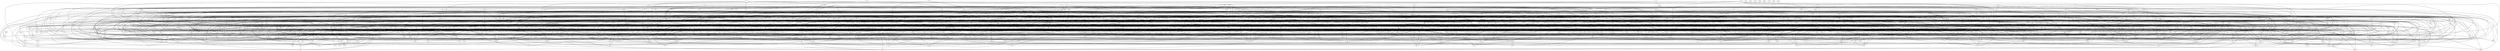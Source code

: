 graph g {0;1;2;3;4;5;6;7;8;9;10;11;12;13;14;15;16;17;18;19;20;21;22;23;24;25;26;27;28;29;30;31;32;33;34;35;36;37;38;39;40;41;42;43;44;45;46;47;48;49;50;51;52;53;54;55;56;57;58;59;60;61;62;63;64;65;66;67;68;69;70;71;72;73;74;75;76;77;78;79;80;81;82;83;84;85;86;87;88;89;90;91;92;93;94;95;96;97;98;99;100;101;102;103;104;105;106;107;108;109;110;111;112;113;114;115;116;117;118;119;120;121;122;123;124;125;126;127;128;129;130;131;132;133;134;135;136;137;138;139;140;141;142;143;144;145;146;147;148;149;150;151;152;153;154;155;156;157;158;159;160;161;162;163;164;165;166;167;168;169;170;171;172;173;174;175;176;177;178;179;180;181;182;183;184;185;186;187;188;189;190;191;192;193;194;195;196;197;198;199;200;201;202;203;204;205;206;207;208;209;210;211;212;213;214;215;216;217;218;219;220;221;222;223;224;225;226;227;228;229;230;231;232;233;234;235;236;237;238;239;240;241;242;243;244;245;246;247;248;249;250;251;252;253;254;255;256;257;258;259;260;261;262;263;264;265;266;267;268;269;270;271;272;273;274;275;276;277;278;279;280;281;282;283;284;285;286;287;288;289;290;291;292;293;294;295;296;297;298;299;300;301;302;303;304;305;306;307;308;309;310;311;312;313;314;315;316;317;318;319;320;321;322;323;324;325;326;327;328;329;330;331;332;333;334;335;336;337;338;339;340;341;342;343;344;345;346;347;348;349;350;351;352;353;354;355;356;357;358;359;360;361;362;363;364;365;366;367;368;369;370;371;372;373;374;375;376;377;378;379;380;381;382;383;384;385;386;387;388;389;390;391;392;393;394;395;396;397;398;399;400;401;402;403;404;405;406;407;408;409;410;411;412;413;414;415;416;417;418;419;420;421;422;423;424;425;426;427;428;429;430;431;432;433;434;435;436;437;438;439;440;441;442;443;444;445;446;447;448;449;450;451;452;453;454;455;456;457;458;459;460;461;462;463;464;465;466;467;468;469;470;471;472;473;474;475;476;477;478;479;480;481;482;483;484;485;486;487;488;489;490;491;492;493;494;495;496;497;498;499;500;501;502;503;504;505;506;507;508;509;510;511;512;513;514;515;516;517;518;519;520;521;522;523;524;525;526;527;528;529;530;531;532;533;534;535;536;537;538;539;540;541;542;543;544;545;546;547;548;549;550;551;552;553;554;555;556;557;558;559;560;561;562;563;564;565;566;567;568;569;570;571;572;573;574;575;576;577;578;579;580;581;582;583;584;585;586;587;588;589;590;591;592;593;594;595;596;597;598;599;600;601;602;603;604;605;606;607;608;609;610;611;612;613;614;615;616;617;618;619;620;621;622;623;624;625;626;627;628;629;630;631;632;633;634;635;636;637;638;639;640;641;642;643;644;645;646;647;648;649;650;651;652;653;654;655;656;657;658;659;660;661;662;663;664;665;666;667;668;669;670;671;672;673;674;675;676;677;678;679;680;681;682;683;684;685;686;687;688;689;690;691;692;693;694;695;696;697;698;699;700;701;702;703;704;705;706;707;708;709;710;711;712;713;714;715;716;717;718;719;720;721;722;723;724;725;726;727;728;729;730;731;732;733;734;735;736;737;738;739;740;741;742;743;744;745;746;747;748;749;750;751;752;753;754;755;756;757;758;759;760;761;762;763;764;765;766;767;768;769;770;771;772;773;774;775;776;777;778;779;780;781;782;783;784;785;786;787;788;789;790;791;792;793;794;795;796;797;798;799;800;801;802;803;804;805;806;807;808;809;810;811;812;813;814;815;816;817;818;819;820;821;822;823;824;825;826;827;828;829;830;831;832;833;834;835;836;837;838;839;840;841;842;843;844;845;846;847;848;849;850;851;852;853;854;855;856;857;858;859;860;861;862;863;864;865;866;867;868;869;870;871;872;873;874;875;876;877;878;879;880;881;882;883;884;885;886;887;888;889;890;891;892;893;894;895;896;897;898;899;900;901;902;903;904;905;906;907;908;909;910;911;912;913;914;915;916;917;918;919;920;921;922;923;924;925;926;927;928;929;930;931;932;933;934;935;936;937;938;939;940;941;942;943;944;945;946;947;948;949;950;951;952;953;954;955;956;957;958;959;960;961;962;963;964;965;966;967;968;969;970;971;972;973;974;975;976;977;978;979;980;981;982;983;984;985;986;987;988;989;990;991;992;993;994;995;996;997;998;999;0 -- 21;0 -- 39;0 -- 41;0 -- 290;0 -- 377;0 -- 476;1 -- 49;1 -- 97;1 -- 172;1 -- 375;1 -- 557;1 -- 863;1 -- 953;2 -- 36;2 -- 364;2 -- 693;2 -- 840;2 -- 999;3 -- 305;3 -- 427;3 -- 710;3 -- 998;4 -- 177;4 -- 213;4 -- 412;4 -- 448;4 -- 807;5 -- 253;5 -- 722;5 -- 888;6 -- 35;6 -- 237;6 -- 366;6 -- 543;6 -- 899;6 -- 971;7 -- 394;7 -- 578;7 -- 583;7 -- 841;8 -- 436;8 -- 555;8 -- 608;8 -- 817;8 -- 992;9 -- 220;9 -- 394;9 -- 713;10 -- 225;10 -- 378;10 -- 391;11 -- 869;11 -- 951;12 -- 48;12 -- 89;12 -- 169;12 -- 853;12 -- 856;12 -- 865;12 -- 924;12 -- 935;13 -- 254;14 -- 77;14 -- 153;14 -- 355;14 -- 451;14 -- 556;15 -- 120;15 -- 411;15 -- 414;15 -- 521;15 -- 984;16 -- 533;16 -- 597;16 -- 705;16 -- 758;16 -- 782;16 -- 824;16 -- 836;17 -- 199;17 -- 204;17 -- 413;17 -- 601;17 -- 653;17 -- 691;18 -- 514;18 -- 601;18 -- 871;18 -- 958;19 -- 542;19 -- 578;19 -- 668;20 -- 37;20 -- 234;20 -- 397;20 -- 799;21 -- 324;21 -- 429;21 -- 522;21 -- 898;21 -- 905;22 -- 437;22 -- 581;22 -- 747;23 -- 249;23 -- 489;24 -- 88;24 -- 803;25 -- 359;25 -- 483;25 -- 955;26 -- 76;26 -- 189;26 -- 395;26 -- 582;26 -- 775;26 -- 943;27 -- 66;27 -- 546;28 -- 77;28 -- 206;28 -- 606;28 -- 677;28 -- 876;28 -- 970;29 -- 211;29 -- 562;29 -- 631;29 -- 733;30 -- 365;30 -- 724;31 -- 178;31 -- 213;31 -- 490;31 -- 542;31 -- 609;32 -- 383;32 -- 525;33 -- 129;33 -- 180;33 -- 188;33 -- 216;33 -- 310;33 -- 339;33 -- 455;33 -- 802;33 -- 965;34 -- 83;34 -- 277;34 -- 363;34 -- 540;34 -- 642;34 -- 768;35 -- 82;35 -- 332;35 -- 694;35 -- 722;35 -- 860;36 -- 290;36 -- 733;37 -- 404;37 -- 829;38 -- 234;38 -- 498;38 -- 580;38 -- 726;38 -- 979;39 -- 450;39 -- 883;39 -- 892;40 -- 58;40 -- 99;40 -- 128;40 -- 297;40 -- 813;41 -- 107;41 -- 304;41 -- 499;41 -- 867;41 -- 947;42 -- 532;42 -- 586;42 -- 669;43 -- 846;43 -- 849;43 -- 882;43 -- 930;43 -- 960;44 -- 65;44 -- 181;44 -- 303;44 -- 779;44 -- 903;44 -- 990;45 -- 193;45 -- 907;46 -- 252;46 -- 339;46 -- 381;46 -- 447;46 -- 468;46 -- 648;46 -- 798;47 -- 78;47 -- 224;47 -- 348;47 -- 401;47 -- 478;47 -- 873;48 -- 397;48 -- 419;48 -- 470;48 -- 573;48 -- 661;48 -- 787;49 -- 90;49 -- 116;49 -- 125;49 -- 179;49 -- 241;49 -- 518;49 -- 538;49 -- 569;49 -- 767;49 -- 812;49 -- 889;50 -- 311;50 -- 551;50 -- 553;50 -- 653;50 -- 811;50 -- 836;50 -- 926;51 -- 155;51 -- 431;51 -- 459;51 -- 688;51 -- 804;52 -- 185;52 -- 480;52 -- 898;53 -- 251;53 -- 369;53 -- 560;53 -- 602;53 -- 803;53 -- 844;53 -- 905;54 -- 78;54 -- 359;54 -- 407;54 -- 453;54 -- 503;54 -- 564;54 -- 573;54 -- 577;54 -- 916;55 -- 63;55 -- 64;55 -- 336;55 -- 652;56 -- 88;56 -- 155;56 -- 234;56 -- 761;56 -- 798;57 -- 233;57 -- 257;57 -- 360;57 -- 441;57 -- 757;57 -- 981;58 -- 281;58 -- 366;58 -- 415;58 -- 534;58 -- 776;58 -- 844;59 -- 175;59 -- 454;59 -- 736;59 -- 839;59 -- 898;59 -- 951;60 -- 587;61 -- 256;61 -- 363;61 -- 446;61 -- 468;61 -- 508;61 -- 773;62 -- 406;62 -- 774;62 -- 796;63 -- 494;63 -- 507;63 -- 599;63 -- 654;63 -- 868;64 -- 95;64 -- 298;64 -- 363;64 -- 547;64 -- 925;65 -- 169;65 -- 278;65 -- 288;65 -- 482;66 -- 215;66 -- 352;66 -- 446;66 -- 452;66 -- 534;66 -- 881;66 -- 953;67 -- 283;67 -- 465;67 -- 476;67 -- 562;67 -- 873;67 -- 938;67 -- 958;68 -- 174;68 -- 270;68 -- 442;68 -- 535;68 -- 602;68 -- 704;69 -- 122;69 -- 160;69 -- 320;69 -- 362;69 -- 560;69 -- 609;70 -- 148;70 -- 338;70 -- 349;70 -- 589;70 -- 717;71 -- 141;71 -- 282;71 -- 639;71 -- 708;71 -- 969;72 -- 128;72 -- 292;72 -- 462;72 -- 565;73 -- 468;73 -- 617;73 -- 825;73 -- 888;74 -- 336;74 -- 365;74 -- 447;74 -- 507;74 -- 521;74 -- 530;74 -- 599;75 -- 78;75 -- 104;75 -- 231;75 -- 351;75 -- 724;75 -- 766;76 -- 143;76 -- 183;76 -- 227;76 -- 284;76 -- 406;76 -- 484;76 -- 592;76 -- 951;77 -- 85;77 -- 673;77 -- 771;77 -- 824;78 -- 158;78 -- 183;78 -- 628;79 -- 139;79 -- 262;79 -- 455;79 -- 511;79 -- 551;79 -- 570;79 -- 575;79 -- 925;79 -- 996;80 -- 167;80 -- 206;80 -- 663;81 -- 294;81 -- 321;81 -- 417;81 -- 487;81 -- 779;82 -- 616;82 -- 896;83 -- 316;83 -- 413;83 -- 575;83 -- 628;83 -- 869;84 -- 192;84 -- 744;84 -- 809;84 -- 912;84 -- 993;85 -- 194;85 -- 536;85 -- 596;85 -- 692;85 -- 937;86 -- 337;86 -- 346;86 -- 422;86 -- 683;86 -- 752;87 -- 442;87 -- 455;87 -- 661;87 -- 759;87 -- 953;88 -- 223;88 -- 285;88 -- 390;88 -- 634;89 -- 571;89 -- 655;89 -- 675;89 -- 805;90 -- 94;90 -- 175;90 -- 340;90 -- 359;90 -- 415;90 -- 451;90 -- 691;90 -- 946;91 -- 332;91 -- 425;91 -- 929;92 -- 230;92 -- 360;92 -- 858;93 -- 200;93 -- 221;93 -- 438;93 -- 728;93 -- 902;94 -- 459;94 -- 510;94 -- 808;94 -- 920;95 -- 169;95 -- 951;96 -- 161;96 -- 163;96 -- 190;96 -- 347;96 -- 391;96 -- 496;96 -- 845;96 -- 865;96 -- 867;96 -- 942;97 -- 143;97 -- 456;97 -- 926;98 -- 456;98 -- 593;99 -- 152;99 -- 239;99 -- 257;99 -- 273;99 -- 457;99 -- 868;99 -- 991;100 -- 188;100 -- 287;100 -- 447;100 -- 501;100 -- 561;100 -- 576;100 -- 666;100 -- 964;101 -- 252;101 -- 264;101 -- 424;101 -- 895;101 -- 909;101 -- 969;102 -- 605;102 -- 728;102 -- 881;103 -- 202;103 -- 208;103 -- 222;103 -- 758;104 -- 138;104 -- 395;104 -- 557;104 -- 778;104 -- 856;105 -- 335;105 -- 351;105 -- 412;106 -- 228;106 -- 436;106 -- 709;107 -- 220;107 -- 368;108 -- 161;108 -- 329;108 -- 534;109 -- 167;109 -- 475;109 -- 956;110 -- 141;110 -- 143;110 -- 505;110 -- 557;110 -- 698;110 -- 760;110 -- 810;110 -- 839;110 -- 849;110 -- 863;110 -- 958;111 -- 597;111 -- 693;111 -- 918;111 -- 960;112 -- 315;112 -- 543;112 -- 549;112 -- 565;112 -- 636;112 -- 714;112 -- 797;112 -- 860;113 -- 267;113 -- 394;113 -- 788;113 -- 807;113 -- 846;113 -- 939;114 -- 226;114 -- 240;114 -- 305;114 -- 314;114 -- 400;114 -- 494;114 -- 891;115 -- 135;115 -- 496;115 -- 591;115 -- 699;115 -- 768;115 -- 774;115 -- 857;116 -- 460;116 -- 667;116 -- 972;117 -- 185;117 -- 252;117 -- 882;118 -- 464;118 -- 715;118 -- 764;118 -- 936;119 -- 165;119 -- 734;119 -- 956;119 -- 966;120 -- 358;120 -- 521;120 -- 553;120 -- 865;121 -- 130;121 -- 224;121 -- 266;121 -- 530;121 -- 558;121 -- 723;121 -- 794;122 -- 278;122 -- 621;122 -- 681;122 -- 756;122 -- 994;123 -- 262;123 -- 303;123 -- 449;123 -- 463;123 -- 863;124 -- 140;124 -- 973;125 -- 183;125 -- 372;125 -- 560;125 -- 577;125 -- 671;125 -- 865;125 -- 981;126 -- 161;126 -- 799;126 -- 853;127 -- 302;127 -- 583;127 -- 638;127 -- 986;128 -- 241;128 -- 545;128 -- 760;128 -- 885;129 -- 213;129 -- 398;129 -- 610;129 -- 783;129 -- 988;130 -- 248;130 -- 374;131 -- 163;131 -- 181;131 -- 394;131 -- 712;131 -- 725;131 -- 929;131 -- 978;132 -- 190;132 -- 261;132 -- 308;132 -- 411;132 -- 800;133 -- 201;133 -- 248;133 -- 336;133 -- 388;133 -- 589;133 -- 704;133 -- 772;133 -- 903;133 -- 975;134 -- 553;134 -- 596;134 -- 619;134 -- 644;134 -- 669;134 -- 673;134 -- 907;136 -- 478;136 -- 578;136 -- 730;138 -- 219;138 -- 247;138 -- 334;138 -- 445;138 -- 501;138 -- 780;138 -- 979;139 -- 489;139 -- 809;140 -- 342;140 -- 482;140 -- 593;140 -- 859;140 -- 880;141 -- 148;141 -- 194;141 -- 205;141 -- 329;141 -- 339;141 -- 443;141 -- 466;141 -- 498;141 -- 518;141 -- 658;141 -- 725;142 -- 197;142 -- 430;142 -- 921;143 -- 240;143 -- 529;143 -- 560;143 -- 566;143 -- 607;143 -- 673;143 -- 675;143 -- 684;143 -- 822;143 -- 840;144 -- 246;145 -- 381;145 -- 528;145 -- 849;145 -- 988;146 -- 190;146 -- 279;146 -- 576;146 -- 682;147 -- 694;147 -- 890;148 -- 440;148 -- 714;148 -- 944;149 -- 288;149 -- 332;149 -- 713;149 -- 893;150 -- 279;150 -- 624;150 -- 626;150 -- 641;150 -- 958;150 -- 977;151 -- 232;151 -- 378;151 -- 716;151 -- 905;151 -- 924;152 -- 409;152 -- 686;153 -- 256;153 -- 402;153 -- 681;153 -- 764;154 -- 264;154 -- 722;154 -- 825;155 -- 191;155 -- 392;155 -- 414;155 -- 499;155 -- 595;155 -- 986;156 -- 309;156 -- 387;156 -- 609;156 -- 665;156 -- 721;157 -- 884;157 -- 942;158 -- 352;158 -- 610;158 -- 671;158 -- 731;159 -- 439;159 -- 478;159 -- 497;159 -- 776;159 -- 876;159 -- 904;160 -- 321;160 -- 365;160 -- 435;160 -- 624;161 -- 332;161 -- 998;162 -- 432;162 -- 694;162 -- 958;163 -- 313;163 -- 320;163 -- 397;163 -- 482;163 -- 505;164 -- 416;164 -- 603;165 -- 414;165 -- 583;165 -- 608;165 -- 886;165 -- 895;165 -- 896;166 -- 533;166 -- 732;167 -- 300;167 -- 856;168 -- 472;168 -- 484;168 -- 551;168 -- 570;168 -- 860;169 -- 310;169 -- 462;169 -- 849;170 -- 307;170 -- 333;170 -- 447;170 -- 469;171 -- 272;171 -- 645;172 -- 551;172 -- 783;172 -- 815;173 -- 587;173 -- 846;173 -- 940;174 -- 268;174 -- 919;175 -- 584;175 -- 883;175 -- 904;176 -- 230;176 -- 333;176 -- 369;176 -- 375;176 -- 449;176 -- 532;176 -- 604;176 -- 822;176 -- 848;176 -- 854;176 -- 990;177 -- 267;177 -- 390;177 -- 556;177 -- 885;177 -- 895;177 -- 928;178 -- 382;178 -- 493;178 -- 775;178 -- 898;179 -- 520;179 -- 831;179 -- 957;181 -- 421;181 -- 521;181 -- 597;181 -- 923;181 -- 972;182 -- 477;182 -- 580;182 -- 902;183 -- 446;183 -- 616;183 -- 925;184 -- 352;184 -- 997;185 -- 415;185 -- 817;185 -- 828;186 -- 188;186 -- 641;186 -- 710;186 -- 872;186 -- 906;186 -- 946;187 -- 495;187 -- 614;187 -- 771;187 -- 826;187 -- 863;187 -- 954;187 -- 961;188 -- 310;188 -- 348;188 -- 616;188 -- 726;188 -- 967;189 -- 778;189 -- 841;190 -- 196;190 -- 334;190 -- 537;190 -- 577;191 -- 359;191 -- 427;191 -- 820;191 -- 961;192 -- 254;192 -- 263;192 -- 271;192 -- 996;193 -- 292;193 -- 371;193 -- 379;193 -- 439;193 -- 682;193 -- 828;194 -- 236;194 -- 462;194 -- 709;194 -- 789;195 -- 237;195 -- 379;195 -- 382;195 -- 760;195 -- 903;196 -- 657;196 -- 831;197 -- 247;197 -- 269;198 -- 214;198 -- 219;198 -- 370;198 -- 772;198 -- 944;199 -- 512;199 -- 654;199 -- 770;199 -- 810;199 -- 818;200 -- 489;200 -- 633;200 -- 656;200 -- 865;200 -- 870;200 -- 893;201 -- 444;201 -- 971;202 -- 381;202 -- 446;202 -- 486;202 -- 833;202 -- 875;202 -- 923;204 -- 503;204 -- 719;204 -- 879;205 -- 378;205 -- 585;205 -- 710;205 -- 875;206 -- 614;207 -- 474;207 -- 580;208 -- 680;208 -- 810;209 -- 263;209 -- 308;209 -- 338;209 -- 407;209 -- 473;209 -- 502;209 -- 807;209 -- 817;210 -- 324;210 -- 601;210 -- 779;211 -- 311;211 -- 404;211 -- 492;211 -- 743;211 -- 824;211 -- 878;211 -- 923;212 -- 402;212 -- 461;212 -- 686;212 -- 729;212 -- 766;212 -- 816;212 -- 880;212 -- 891;212 -- 933;213 -- 255;213 -- 400;213 -- 489;213 -- 604;214 -- 236;214 -- 861;215 -- 425;215 -- 557;215 -- 763;215 -- 950;216 -- 469;216 -- 851;217 -- 934;218 -- 748;218 -- 769;218 -- 852;219 -- 291;219 -- 350;219 -- 481;219 -- 663;219 -- 902;219 -- 995;220 -- 230;220 -- 372;220 -- 407;220 -- 450;220 -- 614;220 -- 731;221 -- 343;221 -- 462;221 -- 529;221 -- 665;221 -- 867;222 -- 305;222 -- 513;222 -- 575;222 -- 894;222 -- 999;223 -- 572;223 -- 686;223 -- 739;224 -- 436;224 -- 695;224 -- 834;224 -- 983;225 -- 233;225 -- 276;225 -- 551;225 -- 835;226 -- 418;226 -- 533;226 -- 747;226 -- 858;226 -- 920;226 -- 930;227 -- 260;227 -- 272;227 -- 672;227 -- 781;227 -- 824;227 -- 865;228 -- 246;228 -- 726;228 -- 784;228 -- 904;228 -- 985;229 -- 319;229 -- 326;229 -- 412;229 -- 556;229 -- 581;229 -- 679;229 -- 995;230 -- 307;230 -- 470;230 -- 911;230 -- 949;230 -- 985;231 -- 384;231 -- 796;231 -- 864;232 -- 304;232 -- 310;232 -- 317;232 -- 429;232 -- 691;232 -- 861;233 -- 425;233 -- 701;233 -- 970;234 -- 297;234 -- 621;234 -- 787;235 -- 332;235 -- 534;235 -- 993;236 -- 268;236 -- 413;236 -- 612;236 -- 921;237 -- 538;237 -- 752;237 -- 900;237 -- 934;238 -- 367;238 -- 859;239 -- 294;239 -- 350;239 -- 672;239 -- 765;239 -- 769;239 -- 776;239 -- 783;239 -- 906;240 -- 364;240 -- 389;240 -- 456;240 -- 486;240 -- 624;240 -- 655;240 -- 766;241 -- 563;241 -- 731;242 -- 488;242 -- 689;242 -- 698;242 -- 971;243 -- 682;243 -- 931;243 -- 943;243 -- 962;244 -- 634;244 -- 746;244 -- 760;244 -- 943;245 -- 285;245 -- 560;245 -- 628;245 -- 709;245 -- 993;246 -- 591;247 -- 265;247 -- 287;247 -- 507;247 -- 747;247 -- 858;247 -- 885;248 -- 895;249 -- 645;249 -- 846;250 -- 430;250 -- 571;250 -- 810;250 -- 928;251 -- 564;251 -- 961;252 -- 730;252 -- 912;253 -- 260;253 -- 262;253 -- 425;253 -- 719;254 -- 326;254 -- 737;254 -- 796;254 -- 812;254 -- 842;255 -- 719;257 -- 283;257 -- 357;257 -- 661;257 -- 877;258 -- 260;258 -- 566;258 -- 934;259 -- 413;259 -- 620;259 -- 625;260 -- 307;260 -- 402;260 -- 485;260 -- 894;261 -- 362;261 -- 439;261 -- 580;261 -- 812;261 -- 897;262 -- 299;262 -- 710;262 -- 736;262 -- 868;262 -- 997;263 -- 389;263 -- 569;264 -- 571;264 -- 640;264 -- 671;264 -- 707;265 -- 295;265 -- 587;266 -- 362;266 -- 516;266 -- 831;267 -- 393;267 -- 467;267 -- 564;267 -- 775;268 -- 320;268 -- 626;268 -- 757;268 -- 801;268 -- 922;269 -- 541;269 -- 972;270 -- 420;270 -- 983;271 -- 523;271 -- 580;271 -- 587;271 -- 625;271 -- 801;271 -- 913;272 -- 377;272 -- 613;272 -- 680;273 -- 295;273 -- 428;273 -- 592;273 -- 697;273 -- 865;273 -- 949;273 -- 958;273 -- 960;274 -- 402;274 -- 422;274 -- 691;274 -- 818;275 -- 310;275 -- 457;275 -- 459;275 -- 758;275 -- 874;275 -- 917;275 -- 963;276 -- 490;276 -- 654;276 -- 712;276 -- 727;276 -- 798;276 -- 969;277 -- 349;277 -- 435;277 -- 876;278 -- 979;279 -- 904;280 -- 698;280 -- 727;280 -- 740;280 -- 796;280 -- 891;280 -- 949;281 -- 777;281 -- 789;281 -- 822;282 -- 323;282 -- 348;283 -- 402;283 -- 427;284 -- 372;284 -- 659;284 -- 824;285 -- 354;285 -- 457;285 -- 537;285 -- 560;286 -- 375;286 -- 463;286 -- 790;286 -- 864;287 -- 414;287 -- 424;287 -- 463;287 -- 621;287 -- 880;287 -- 985;288 -- 352;288 -- 443;288 -- 444;288 -- 930;289 -- 683;289 -- 827;289 -- 956;290 -- 311;290 -- 559;290 -- 597;290 -- 944;290 -- 966;291 -- 331;291 -- 507;291 -- 892;292 -- 661;292 -- 755;292 -- 987;293 -- 326;293 -- 510;293 -- 534;294 -- 408;294 -- 547;294 -- 826;294 -- 945;295 -- 425;295 -- 652;295 -- 777;295 -- 788;296 -- 798;296 -- 850;297 -- 532;297 -- 876;298 -- 884;298 -- 995;299 -- 758;299 -- 881;299 -- 913;300 -- 480;300 -- 806;300 -- 825;300 -- 897;301 -- 525;301 -- 723;301 -- 810;301 -- 833;301 -- 928;302 -- 453;302 -- 567;302 -- 728;302 -- 955;303 -- 544;304 -- 388;305 -- 399;305 -- 980;306 -- 571;306 -- 647;306 -- 935;307 -- 432;307 -- 772;308 -- 492;308 -- 827;308 -- 972;309 -- 448;309 -- 794;310 -- 383;310 -- 412;310 -- 580;310 -- 595;311 -- 457;311 -- 607;311 -- 913;311 -- 926;311 -- 958;312 -- 446;313 -- 652;313 -- 953;313 -- 962;314 -- 379;314 -- 509;314 -- 864;314 -- 910;315 -- 670;315 -- 721;316 -- 397;316 -- 398;316 -- 435;316 -- 555;316 -- 895;317 -- 457;317 -- 728;317 -- 765;317 -- 775;317 -- 777;317 -- 864;317 -- 949;318 -- 351;318 -- 503;318 -- 580;318 -- 625;318 -- 731;319 -- 460;319 -- 475;319 -- 634;319 -- 809;319 -- 900;319 -- 908;319 -- 933;319 -- 938;321 -- 333;321 -- 631;321 -- 642;321 -- 659;321 -- 675;321 -- 737;322 -- 545;322 -- 628;323 -- 506;324 -- 942;326 -- 336;326 -- 381;326 -- 472;326 -- 890;326 -- 967;326 -- 997;327 -- 381;327 -- 760;327 -- 947;327 -- 951;328 -- 536;328 -- 601;328 -- 614;328 -- 911;329 -- 468;329 -- 562;329 -- 689;330 -- 778;330 -- 829;331 -- 508;331 -- 777;332 -- 382;333 -- 361;333 -- 369;333 -- 933;334 -- 508;334 -- 637;334 -- 760;335 -- 372;335 -- 478;335 -- 625;335 -- 701;335 -- 925;335 -- 974;337 -- 438;337 -- 553;337 -- 618;337 -- 954;338 -- 667;338 -- 948;338 -- 975;338 -- 997;339 -- 368;339 -- 406;339 -- 621;339 -- 783;340 -- 375;340 -- 377;341 -- 609;341 -- 936;342 -- 346;342 -- 528;342 -- 740;343 -- 433;343 -- 611;343 -- 719;343 -- 837;344 -- 508;344 -- 624;344 -- 910;344 -- 950;344 -- 968;345 -- 402;345 -- 563;346 -- 712;346 -- 762;346 -- 949;348 -- 444;348 -- 496;348 -- 890;349 -- 555;349 -- 567;349 -- 756;350 -- 658;350 -- 705;351 -- 359;351 -- 402;351 -- 592;351 -- 731;351 -- 759;351 -- 959;352 -- 724;352 -- 868;353 -- 642;353 -- 674;353 -- 734;354 -- 403;354 -- 560;356 -- 495;357 -- 535;357 -- 642;357 -- 998;358 -- 728;358 -- 880;359 -- 747;360 -- 495;360 -- 985;361 -- 491;361 -- 499;362 -- 635;362 -- 687;362 -- 789;362 -- 834;362 -- 933;363 -- 898;364 -- 406;364 -- 463;364 -- 841;365 -- 372;365 -- 446;365 -- 554;365 -- 619;366 -- 460;366 -- 851;367 -- 618;367 -- 787;367 -- 985;368 -- 820;368 -- 934;369 -- 569;370 -- 483;370 -- 526;370 -- 613;370 -- 669;371 -- 458;371 -- 785;372 -- 475;372 -- 758;372 -- 766;372 -- 957;373 -- 847;373 -- 890;374 -- 492;374 -- 650;374 -- 887;375 -- 391;375 -- 460;375 -- 706;375 -- 732;375 -- 957;376 -- 381;376 -- 417;376 -- 582;376 -- 904;376 -- 959;377 -- 661;377 -- 956;378 -- 455;378 -- 768;378 -- 782;378 -- 802;378 -- 881;379 -- 576;379 -- 785;379 -- 867;379 -- 934;380 -- 525;380 -- 590;380 -- 641;381 -- 497;381 -- 929;382 -- 889;384 -- 392;385 -- 413;385 -- 458;385 -- 586;385 -- 940;386 -- 390;386 -- 453;386 -- 744;386 -- 777;387 -- 637;388 -- 496;388 -- 789;388 -- 929;389 -- 437;389 -- 538;389 -- 561;389 -- 707;389 -- 720;389 -- 744;391 -- 413;391 -- 899;392 -- 492;392 -- 921;393 -- 504;393 -- 797;393 -- 855;394 -- 495;394 -- 623;394 -- 650;394 -- 877;395 -- 968;396 -- 468;396 -- 663;396 -- 759;396 -- 771;397 -- 537;397 -- 637;397 -- 785;397 -- 814;398 -- 516;398 -- 614;398 -- 786;398 -- 790;398 -- 795;398 -- 844;398 -- 909;399 -- 404;399 -- 751;399 -- 772;399 -- 893;399 -- 897;399 -- 903;399 -- 984;400 -- 507;400 -- 688;400 -- 874;401 -- 586;401 -- 708;401 -- 847;402 -- 405;402 -- 571;402 -- 787;402 -- 825;402 -- 862;403 -- 865;403 -- 883;403 -- 905;403 -- 967;404 -- 904;405 -- 492;405 -- 772;405 -- 948;406 -- 417;406 -- 559;407 -- 717;407 -- 751;408 -- 509;408 -- 806;408 -- 919;409 -- 640;409 -- 711;409 -- 846;409 -- 939;410 -- 527;410 -- 620;410 -- 654;410 -- 658;410 -- 676;410 -- 846;410 -- 881;411 -- 511;411 -- 547;411 -- 637;411 -- 717;411 -- 727;411 -- 889;412 -- 424;412 -- 485;412 -- 506;412 -- 596;412 -- 754;412 -- 851;412 -- 893;412 -- 967;412 -- 992;413 -- 495;413 -- 571;413 -- 733;413 -- 850;414 -- 478;414 -- 946;414 -- 976;414 -- 994;416 -- 669;416 -- 816;417 -- 751;417 -- 997;417 -- 999;418 -- 612;418 -- 697;418 -- 797;418 -- 818;418 -- 943;418 -- 966;418 -- 998;419 -- 784;420 -- 554;420 -- 707;420 -- 730;420 -- 902;420 -- 988;421 -- 613;421 -- 909;422 -- 442;422 -- 556;422 -- 747;422 -- 813;422 -- 972;423 -- 479;423 -- 558;424 -- 800;426 -- 553;426 -- 611;427 -- 432;427 -- 544;427 -- 558;427 -- 741;427 -- 944;428 -- 543;428 -- 560;429 -- 481;429 -- 739;429 -- 920;430 -- 777;431 -- 627;431 -- 876;432 -- 805;433 -- 517;433 -- 605;433 -- 612;433 -- 836;434 -- 473;434 -- 638;434 -- 802;434 -- 817;435 -- 570;435 -- 682;435 -- 779;435 -- 888;435 -- 895;436 -- 512;436 -- 541;436 -- 666;436 -- 718;436 -- 749;436 -- 988;437 -- 473;437 -- 668;437 -- 951;438 -- 803;438 -- 919;438 -- 971;439 -- 665;439 -- 673;439 -- 688;439 -- 827;439 -- 856;440 -- 657;440 -- 729;440 -- 790;441 -- 455;441 -- 555;441 -- 611;441 -- 842;441 -- 870;441 -- 894;442 -- 538;442 -- 710;442 -- 743;443 -- 468;443 -- 633;443 -- 690;443 -- 723;445 -- 537;445 -- 678;445 -- 748;445 -- 764;446 -- 517;446 -- 544;446 -- 701;446 -- 770;446 -- 972;447 -- 541;447 -- 611;448 -- 574;448 -- 577;449 -- 693;449 -- 959;450 -- 581;450 -- 620;450 -- 672;450 -- 898;451 -- 589;451 -- 629;451 -- 667;451 -- 960;452 -- 600;452 -- 707;452 -- 725;452 -- 830;453 -- 623;455 -- 479;455 -- 483;455 -- 616;455 -- 678;456 -- 586;456 -- 625;456 -- 668;457 -- 860;458 -- 523;458 -- 626;458 -- 723;458 -- 819;459 -- 852;461 -- 600;461 -- 760;462 -- 503;462 -- 519;462 -- 747;462 -- 887;463 -- 789;463 -- 977;463 -- 983;463 -- 984;464 -- 718;464 -- 785;464 -- 884;465 -- 478;465 -- 692;465 -- 723;465 -- 765;465 -- 969;466 -- 662;467 -- 506;467 -- 629;468 -- 637;468 -- 758;468 -- 823;469 -- 626;469 -- 720;469 -- 745;469 -- 899;470 -- 658;470 -- 908;471 -- 514;471 -- 536;471 -- 639;471 -- 653;472 -- 727;473 -- 783;473 -- 981;474 -- 575;474 -- 755;474 -- 965;475 -- 764;476 -- 738;476 -- 943;476 -- 944;477 -- 619;477 -- 730;477 -- 977;478 -- 674;478 -- 686;478 -- 845;479 -- 527;479 -- 637;479 -- 732;480 -- 799;481 -- 488;481 -- 838;482 -- 815;482 -- 880;482 -- 902;483 -- 666;483 -- 837;484 -- 821;484 -- 823;484 -- 888;484 -- 940;485 -- 857;485 -- 881;485 -- 958;485 -- 991;487 -- 502;489 -- 517;489 -- 553;489 -- 576;489 -- 593;489 -- 725;489 -- 877;489 -- 987;490 -- 561;490 -- 677;490 -- 690;490 -- 761;490 -- 858;491 -- 658;491 -- 825;491 -- 834;493 -- 683;493 -- 694;493 -- 901;493 -- 957;494 -- 700;494 -- 817;495 -- 526;495 -- 547;496 -- 573;496 -- 824;497 -- 503;497 -- 748;497 -- 780;498 -- 541;498 -- 562;498 -- 583;498 -- 586;498 -- 673;499 -- 746;499 -- 792;500 -- 560;500 -- 678;500 -- 732;501 -- 872;502 -- 552;502 -- 765;502 -- 889;503 -- 770;503 -- 805;503 -- 981;505 -- 727;505 -- 990;506 -- 681;506 -- 734;506 -- 806;507 -- 587;508 -- 955;509 -- 690;509 -- 715;509 -- 873;509 -- 971;510 -- 841;511 -- 642;511 -- 783;512 -- 526;512 -- 839;513 -- 522;513 -- 710;513 -- 862;514 -- 634;515 -- 751;518 -- 626;518 -- 629;519 -- 727;519 -- 846;519 -- 937;521 -- 949;523 -- 648;523 -- 715;523 -- 790;523 -- 947;524 -- 545;524 -- 612;524 -- 903;524 -- 932;524 -- 993;525 -- 753;525 -- 782;525 -- 861;526 -- 621;526 -- 647;526 -- 841;526 -- 945;527 -- 624;527 -- 898;528 -- 616;528 -- 695;529 -- 679;530 -- 768;531 -- 720;531 -- 898;532 -- 741;533 -- 606;533 -- 752;533 -- 925;535 -- 834;535 -- 916;535 -- 920;536 -- 554;536 -- 652;536 -- 736;536 -- 790;537 -- 748;538 -- 888;538 -- 949;539 -- 540;539 -- 566;539 -- 633;539 -- 788;539 -- 969;540 -- 872;540 -- 938;541 -- 796;541 -- 803;542 -- 702;542 -- 794;543 -- 695;543 -- 808;543 -- 956;544 -- 572;544 -- 741;545 -- 577;546 -- 808;546 -- 842;547 -- 735;547 -- 749;548 -- 912;549 -- 862;550 -- 744;551 -- 706;552 -- 567;552 -- 580;552 -- 590;552 -- 615;553 -- 564;553 -- 754;554 -- 758;554 -- 865;555 -- 729;555 -- 949;557 -- 724;557 -- 960;558 -- 639;558 -- 710;558 -- 918;558 -- 922;558 -- 988;558 -- 999;559 -- 752;559 -- 980;560 -- 584;560 -- 713;560 -- 776;561 -- 622;561 -- 668;561 -- 904;561 -- 922;562 -- 909;562 -- 958;562 -- 977;562 -- 998;563 -- 615;563 -- 770;564 -- 628;565 -- 854;566 -- 591;566 -- 840;567 -- 802;567 -- 965;568 -- 759;568 -- 922;569 -- 897;570 -- 684;570 -- 907;570 -- 949;571 -- 692;571 -- 796;573 -- 744;573 -- 987;574 -- 622;574 -- 760;574 -- 798;574 -- 889;574 -- 972;575 -- 955;576 -- 839;577 -- 675;577 -- 727;577 -- 973;578 -- 704;578 -- 726;578 -- 739;578 -- 940;579 -- 894;580 -- 875;581 -- 696;581 -- 852;581 -- 877;582 -- 858;584 -- 589;584 -- 763;584 -- 820;584 -- 891;585 -- 789;586 -- 594;586 -- 770;586 -- 821;587 -- 734;587 -- 775;587 -- 971;587 -- 993;590 -- 696;590 -- 965;591 -- 597;591 -- 672;591 -- 931;592 -- 722;592 -- 870;592 -- 881;593 -- 725;593 -- 787;593 -- 918;594 -- 618;594 -- 684;594 -- 901;596 -- 629;597 -- 638;597 -- 691;598 -- 739;598 -- 936;600 -- 971;601 -- 669;601 -- 847;602 -- 865;602 -- 880;602 -- 943;603 -- 749;603 -- 878;604 -- 674;604 -- 761;604 -- 772;605 -- 693;605 -- 758;606 -- 632;606 -- 725;606 -- 823;607 -- 716;607 -- 754;607 -- 959;608 -- 795;608 -- 940;609 -- 681;609 -- 859;610 -- 674;610 -- 970;610 -- 977;611 -- 624;611 -- 746;612 -- 743;612 -- 754;612 -- 833;612 -- 952;613 -- 683;613 -- 832;613 -- 879;613 -- 883;614 -- 618;614 -- 719;614 -- 731;614 -- 747;614 -- 972;614 -- 985;615 -- 858;616 -- 704;616 -- 728;617 -- 796;618 -- 647;618 -- 673;618 -- 771;618 -- 816;618 -- 854;618 -- 871;618 -- 901;620 -- 629;620 -- 632;620 -- 675;620 -- 716;620 -- 768;621 -- 735;621 -- 948;623 -- 860;623 -- 987;625 -- 682;625 -- 751;625 -- 937;626 -- 774;626 -- 796;628 -- 686;629 -- 759;629 -- 860;629 -- 867;630 -- 707;630 -- 885;630 -- 968;631 -- 815;632 -- 675;632 -- 900;632 -- 919;633 -- 645;633 -- 727;633 -- 762;633 -- 941;633 -- 962;633 -- 988;634 -- 746;634 -- 925;635 -- 670;635 -- 711;636 -- 764;637 -- 707;637 -- 835;637 -- 898;638 -- 965;639 -- 840;641 -- 669;641 -- 765;641 -- 942;641 -- 985;642 -- 739;643 -- 853;644 -- 650;644 -- 870;645 -- 912;646 -- 686;646 -- 880;646 -- 911;647 -- 822;648 -- 811;649 -- 690;649 -- 822;649 -- 885;649 -- 889;651 -- 743;651 -- 992;652 -- 751;653 -- 793;653 -- 855;653 -- 935;654 -- 771;656 -- 786;658 -- 713;658 -- 748;658 -- 882;658 -- 928;659 -- 754;659 -- 904;660 -- 739;660 -- 743;661 -- 785;662 -- 918;662 -- 931;662 -- 946;663 -- 721;663 -- 844;663 -- 890;664 -- 897;665 -- 755;665 -- 852;665 -- 888;665 -- 909;665 -- 925;666 -- 723;666 -- 914;668 -- 671;669 -- 896;669 -- 925;671 -- 707;672 -- 801;672 -- 960;673 -- 918;673 -- 955;674 -- 724;674 -- 800;674 -- 983;675 -- 689;676 -- 933;676 -- 941;676 -- 968;678 -- 735;678 -- 862;679 -- 872;679 -- 922;680 -- 696;680 -- 727;680 -- 857;681 -- 849;681 -- 873;681 -- 875;681 -- 878;682 -- 744;683 -- 769;683 -- 812;683 -- 821;683 -- 987;684 -- 800;687 -- 790;687 -- 943;687 -- 947;688 -- 961;689 -- 954;690 -- 888;691 -- 748;691 -- 783;691 -- 822;693 -- 695;693 -- 728;693 -- 913;693 -- 928;693 -- 936;694 -- 971;695 -- 766;695 -- 836;695 -- 842;697 -- 714;697 -- 800;697 -- 830;697 -- 898;698 -- 770;700 -- 895;700 -- 908;701 -- 818;701 -- 958;702 -- 869;702 -- 889;703 -- 890;703 -- 892;704 -- 894;705 -- 739;707 -- 763;708 -- 892;708 -- 989;709 -- 728;710 -- 854;710 -- 858;711 -- 736;711 -- 779;711 -- 998;712 -- 907;713 -- 754;713 -- 903;713 -- 949;713 -- 953;714 -- 901;714 -- 973;715 -- 816;715 -- 871;716 -- 755;716 -- 833;716 -- 982;717 -- 907;718 -- 759;718 -- 942;718 -- 998;719 -- 807;720 -- 809;720 -- 939;721 -- 753;721 -- 777;721 -- 904;722 -- 796;722 -- 941;722 -- 985;723 -- 797;723 -- 802;723 -- 929;724 -- 851;724 -- 972;725 -- 823;725 -- 903;725 -- 972;726 -- 846;726 -- 951;727 -- 912;728 -- 909;728 -- 927;729 -- 911;731 -- 834;733 -- 978;734 -- 790;736 -- 769;736 -- 783;736 -- 808;737 -- 817;737 -- 922;737 -- 935;738 -- 745;738 -- 935;741 -- 931;741 -- 940;742 -- 811;742 -- 849;743 -- 978;743 -- 986;745 -- 860;746 -- 808;746 -- 840;746 -- 913;747 -- 830;747 -- 849;748 -- 879;749 -- 975;752 -- 804;752 -- 882;753 -- 843;755 -- 823;755 -- 856;755 -- 869;756 -- 794;757 -- 886;758 -- 916;758 -- 949;759 -- 823;759 -- 932;761 -- 820;761 -- 834;761 -- 922;762 -- 850;762 -- 986;762 -- 993;764 -- 880;764 -- 890;764 -- 928;764 -- 960;765 -- 862;766 -- 781;766 -- 927;766 -- 936;767 -- 776;767 -- 904;767 -- 962;769 -- 852;769 -- 932;769 -- 956;771 -- 799;771 -- 863;773 -- 933;774 -- 782;775 -- 778;775 -- 873;775 -- 956;776 -- 939;778 -- 937;778 -- 976;779 -- 883;780 -- 845;780 -- 853;780 -- 924;782 -- 799;782 -- 876;783 -- 904;784 -- 991;785 -- 823;785 -- 909;788 -- 941;789 -- 799;789 -- 852;791 -- 995;795 -- 929;796 -- 873;796 -- 929;798 -- 835;799 -- 953;801 -- 954;801 -- 988;804 -- 864;807 -- 947;807 -- 968;809 -- 882;809 -- 943;810 -- 924;811 -- 895;811 -- 914;811 -- 994;812 -- 906;813 -- 950;814 -- 849;816 -- 828;821 -- 840;821 -- 942;823 -- 878;823 -- 883;823 -- 920;823 -- 988;825 -- 935;826 -- 924;828 -- 936;828 -- 946;832 -- 875;834 -- 898;843 -- 928;843 -- 944;843 -- 948;844 -- 962;846 -- 930;848 -- 854;850 -- 895;852 -- 888;854 -- 885;857 -- 896;860 -- 865;861 -- 966;862 -- 965;863 -- 941;867 -- 889;867 -- 936;867 -- 947;868 -- 895;869 -- 965;871 -- 889;873 -- 916;875 -- 923;875 -- 948;880 -- 944;881 -- 887;881 -- 948;882 -- 937;882 -- 945;882 -- 948;882 -- 983;885 -- 900;885 -- 928;886 -- 966;888 -- 933;890 -- 984;892 -- 991;897 -- 920;897 -- 965;897 -- 988;899 -- 978;899 -- 997;901 -- 968;903 -- 952;908 -- 964;912 -- 988;914 -- 981;916 -- 992;921 -- 959;924 -- 930;924 -- 943;932 -- 935;946 -- 965;947 -- 960;950 -- 990;952 -- 996;984 -- 985;993 -- 996;}